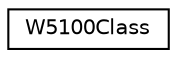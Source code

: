 digraph "Graphical Class Hierarchy"
{
 // LATEX_PDF_SIZE
  edge [fontname="Helvetica",fontsize="10",labelfontname="Helvetica",labelfontsize="10"];
  node [fontname="Helvetica",fontsize="10",shape=record];
  rankdir="LR";
  Node0 [label="W5100Class",height=0.2,width=0.4,color="black", fillcolor="white", style="filled",URL="$classW5100Class.html",tooltip=" "];
}
